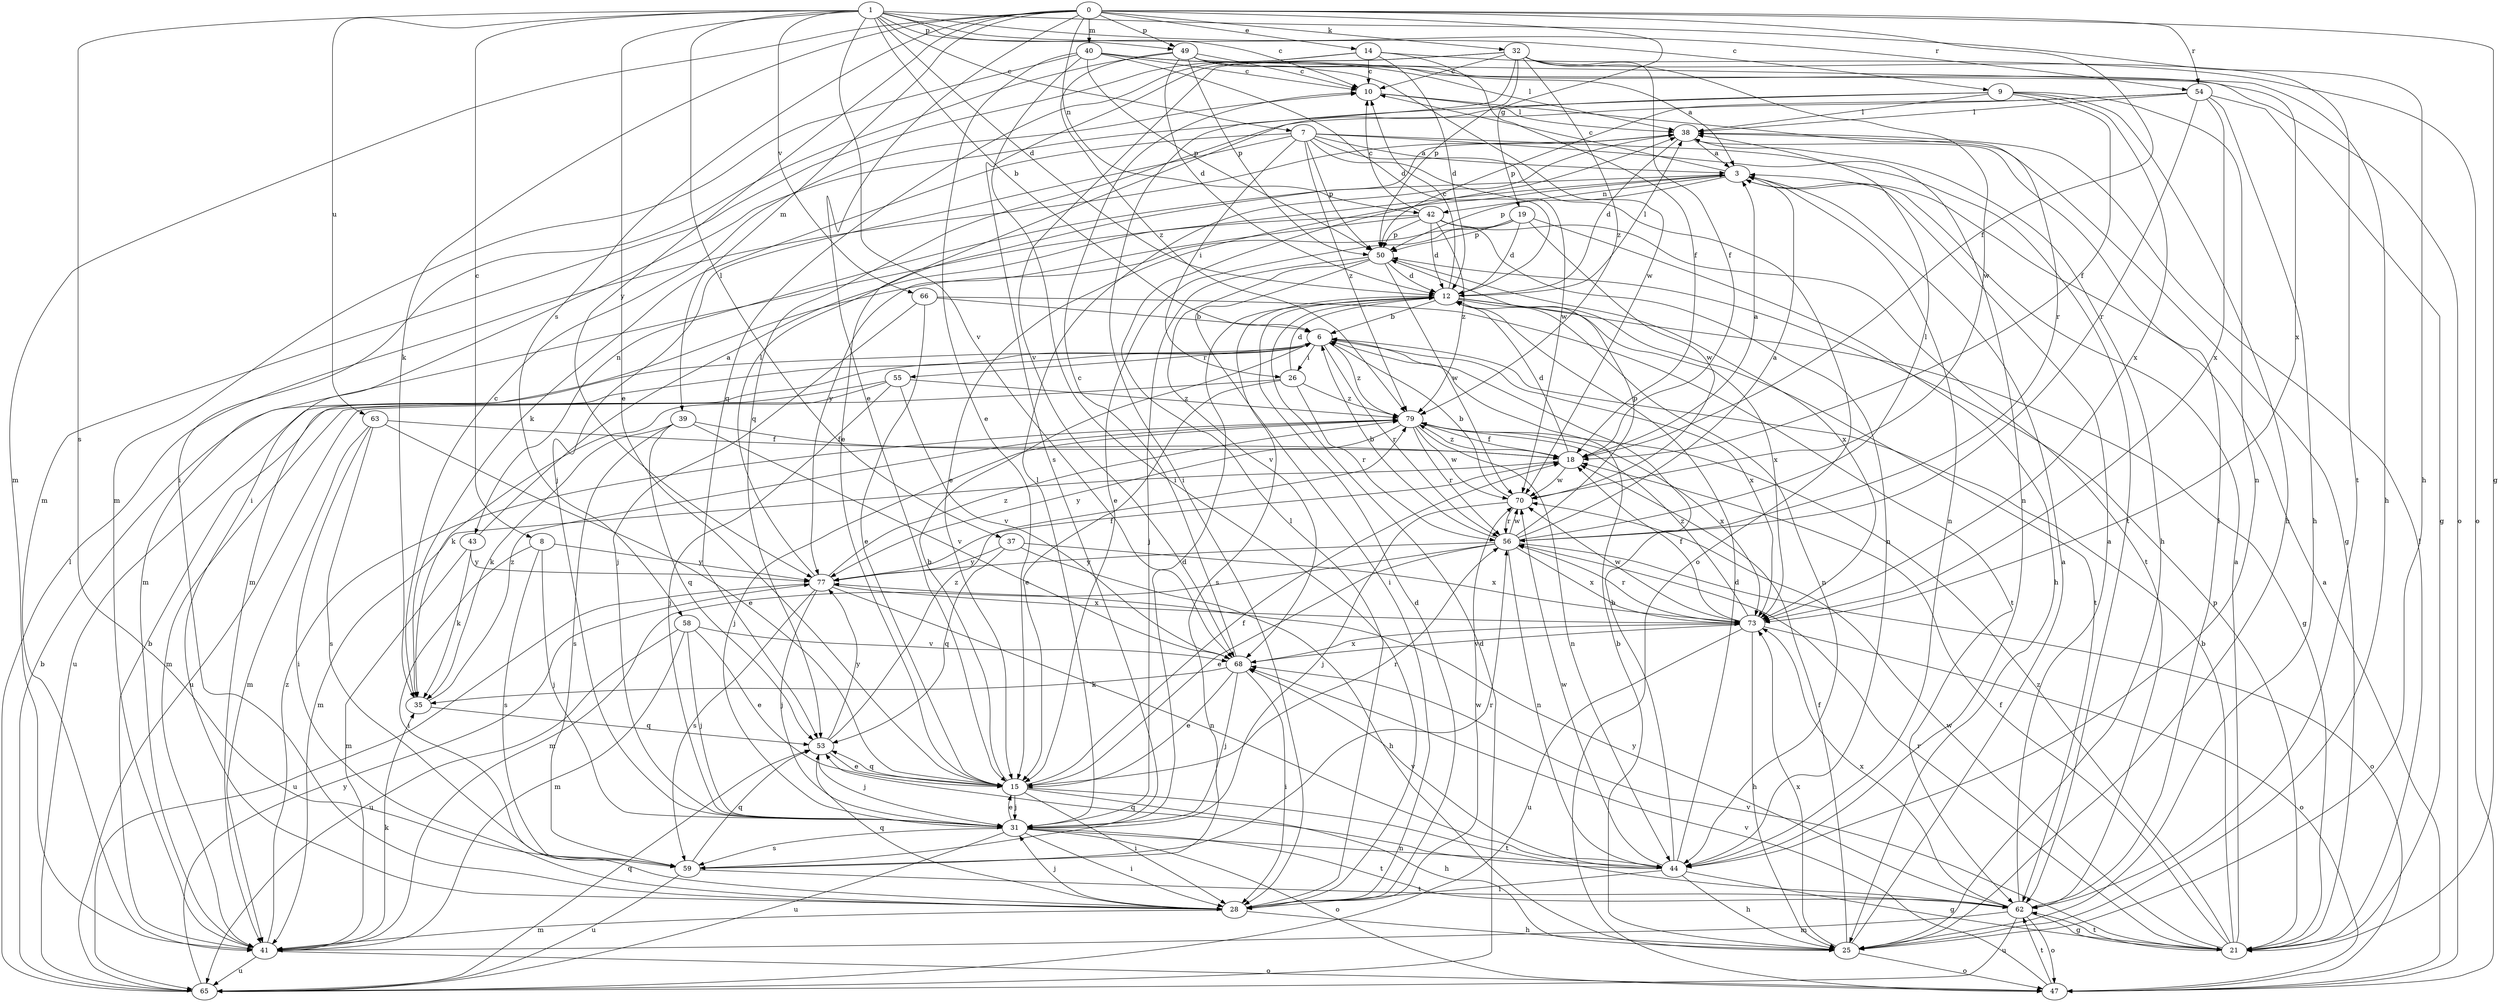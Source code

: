 strict digraph  {
0;
1;
3;
6;
7;
8;
9;
10;
12;
14;
15;
18;
19;
21;
25;
26;
28;
31;
32;
35;
37;
38;
39;
40;
41;
42;
43;
44;
47;
49;
50;
53;
54;
55;
56;
58;
59;
62;
63;
65;
66;
68;
70;
73;
77;
79;
0 -> 14  [label=e];
0 -> 15  [label=e];
0 -> 18  [label=f];
0 -> 19  [label=g];
0 -> 21  [label=g];
0 -> 32  [label=k];
0 -> 35  [label=k];
0 -> 39  [label=m];
0 -> 40  [label=m];
0 -> 41  [label=m];
0 -> 42  [label=n];
0 -> 49  [label=p];
0 -> 54  [label=r];
0 -> 58  [label=s];
0 -> 77  [label=y];
1 -> 6  [label=b];
1 -> 7  [label=c];
1 -> 8  [label=c];
1 -> 9  [label=c];
1 -> 10  [label=c];
1 -> 12  [label=d];
1 -> 15  [label=e];
1 -> 25  [label=h];
1 -> 37  [label=l];
1 -> 49  [label=p];
1 -> 54  [label=r];
1 -> 59  [label=s];
1 -> 63  [label=u];
1 -> 66  [label=v];
1 -> 68  [label=v];
3 -> 10  [label=c];
3 -> 15  [label=e];
3 -> 42  [label=n];
3 -> 43  [label=n];
3 -> 44  [label=n];
3 -> 50  [label=p];
6 -> 26  [label=i];
6 -> 55  [label=r];
6 -> 56  [label=r];
6 -> 65  [label=u];
6 -> 73  [label=x];
6 -> 79  [label=z];
7 -> 3  [label=a];
7 -> 26  [label=i];
7 -> 31  [label=j];
7 -> 35  [label=k];
7 -> 44  [label=n];
7 -> 47  [label=o];
7 -> 50  [label=p];
7 -> 62  [label=t];
7 -> 70  [label=w];
7 -> 79  [label=z];
8 -> 28  [label=i];
8 -> 31  [label=j];
8 -> 59  [label=s];
8 -> 77  [label=y];
9 -> 15  [label=e];
9 -> 18  [label=f];
9 -> 25  [label=h];
9 -> 28  [label=i];
9 -> 38  [label=l];
9 -> 44  [label=n];
9 -> 73  [label=x];
10 -> 38  [label=l];
10 -> 56  [label=r];
12 -> 6  [label=b];
12 -> 10  [label=c];
12 -> 21  [label=g];
12 -> 38  [label=l];
12 -> 44  [label=n];
12 -> 59  [label=s];
12 -> 62  [label=t];
12 -> 73  [label=x];
14 -> 10  [label=c];
14 -> 12  [label=d];
14 -> 18  [label=f];
14 -> 41  [label=m];
14 -> 47  [label=o];
14 -> 53  [label=q];
15 -> 6  [label=b];
15 -> 18  [label=f];
15 -> 25  [label=h];
15 -> 28  [label=i];
15 -> 31  [label=j];
15 -> 53  [label=q];
15 -> 56  [label=r];
15 -> 62  [label=t];
18 -> 3  [label=a];
18 -> 12  [label=d];
18 -> 41  [label=m];
18 -> 70  [label=w];
18 -> 79  [label=z];
19 -> 12  [label=d];
19 -> 15  [label=e];
19 -> 25  [label=h];
19 -> 41  [label=m];
19 -> 50  [label=p];
19 -> 70  [label=w];
21 -> 3  [label=a];
21 -> 6  [label=b];
21 -> 18  [label=f];
21 -> 38  [label=l];
21 -> 50  [label=p];
21 -> 56  [label=r];
21 -> 62  [label=t];
21 -> 68  [label=v];
21 -> 70  [label=w];
21 -> 79  [label=z];
25 -> 3  [label=a];
25 -> 6  [label=b];
25 -> 18  [label=f];
25 -> 47  [label=o];
25 -> 73  [label=x];
26 -> 12  [label=d];
26 -> 15  [label=e];
26 -> 56  [label=r];
26 -> 65  [label=u];
26 -> 79  [label=z];
28 -> 12  [label=d];
28 -> 25  [label=h];
28 -> 31  [label=j];
28 -> 38  [label=l];
28 -> 41  [label=m];
28 -> 53  [label=q];
28 -> 70  [label=w];
31 -> 12  [label=d];
31 -> 15  [label=e];
31 -> 28  [label=i];
31 -> 38  [label=l];
31 -> 44  [label=n];
31 -> 47  [label=o];
31 -> 59  [label=s];
31 -> 62  [label=t];
31 -> 65  [label=u];
32 -> 10  [label=c];
32 -> 18  [label=f];
32 -> 28  [label=i];
32 -> 50  [label=p];
32 -> 59  [label=s];
32 -> 62  [label=t];
32 -> 68  [label=v];
32 -> 70  [label=w];
32 -> 79  [label=z];
35 -> 10  [label=c];
35 -> 53  [label=q];
35 -> 79  [label=z];
37 -> 25  [label=h];
37 -> 53  [label=q];
37 -> 73  [label=x];
37 -> 77  [label=y];
38 -> 3  [label=a];
38 -> 12  [label=d];
38 -> 21  [label=g];
38 -> 25  [label=h];
39 -> 18  [label=f];
39 -> 35  [label=k];
39 -> 53  [label=q];
39 -> 59  [label=s];
39 -> 68  [label=v];
40 -> 10  [label=c];
40 -> 12  [label=d];
40 -> 15  [label=e];
40 -> 28  [label=i];
40 -> 38  [label=l];
40 -> 41  [label=m];
40 -> 47  [label=o];
40 -> 50  [label=p];
41 -> 6  [label=b];
41 -> 35  [label=k];
41 -> 47  [label=o];
41 -> 65  [label=u];
41 -> 79  [label=z];
42 -> 10  [label=c];
42 -> 12  [label=d];
42 -> 41  [label=m];
42 -> 44  [label=n];
42 -> 50  [label=p];
42 -> 62  [label=t];
42 -> 77  [label=y];
42 -> 79  [label=z];
43 -> 3  [label=a];
43 -> 35  [label=k];
43 -> 41  [label=m];
43 -> 77  [label=y];
44 -> 6  [label=b];
44 -> 12  [label=d];
44 -> 21  [label=g];
44 -> 25  [label=h];
44 -> 28  [label=i];
44 -> 53  [label=q];
44 -> 68  [label=v];
44 -> 70  [label=w];
47 -> 3  [label=a];
47 -> 62  [label=t];
47 -> 68  [label=v];
49 -> 3  [label=a];
49 -> 10  [label=c];
49 -> 12  [label=d];
49 -> 25  [label=h];
49 -> 28  [label=i];
49 -> 50  [label=p];
49 -> 70  [label=w];
49 -> 73  [label=x];
49 -> 79  [label=z];
50 -> 12  [label=d];
50 -> 28  [label=i];
50 -> 31  [label=j];
50 -> 68  [label=v];
50 -> 70  [label=w];
50 -> 73  [label=x];
53 -> 15  [label=e];
53 -> 31  [label=j];
53 -> 77  [label=y];
53 -> 79  [label=z];
54 -> 21  [label=g];
54 -> 25  [label=h];
54 -> 38  [label=l];
54 -> 50  [label=p];
54 -> 53  [label=q];
54 -> 56  [label=r];
54 -> 73  [label=x];
55 -> 31  [label=j];
55 -> 35  [label=k];
55 -> 41  [label=m];
55 -> 68  [label=v];
55 -> 79  [label=z];
56 -> 3  [label=a];
56 -> 6  [label=b];
56 -> 15  [label=e];
56 -> 38  [label=l];
56 -> 41  [label=m];
56 -> 44  [label=n];
56 -> 47  [label=o];
56 -> 50  [label=p];
56 -> 70  [label=w];
56 -> 73  [label=x];
56 -> 77  [label=y];
58 -> 15  [label=e];
58 -> 31  [label=j];
58 -> 41  [label=m];
58 -> 65  [label=u];
58 -> 68  [label=v];
59 -> 53  [label=q];
59 -> 56  [label=r];
59 -> 62  [label=t];
59 -> 65  [label=u];
62 -> 3  [label=a];
62 -> 21  [label=g];
62 -> 38  [label=l];
62 -> 41  [label=m];
62 -> 47  [label=o];
62 -> 65  [label=u];
62 -> 73  [label=x];
62 -> 77  [label=y];
63 -> 15  [label=e];
63 -> 18  [label=f];
63 -> 28  [label=i];
63 -> 41  [label=m];
63 -> 59  [label=s];
65 -> 6  [label=b];
65 -> 12  [label=d];
65 -> 38  [label=l];
65 -> 53  [label=q];
65 -> 77  [label=y];
66 -> 6  [label=b];
66 -> 15  [label=e];
66 -> 31  [label=j];
66 -> 62  [label=t];
68 -> 10  [label=c];
68 -> 15  [label=e];
68 -> 28  [label=i];
68 -> 31  [label=j];
68 -> 35  [label=k];
68 -> 73  [label=x];
70 -> 6  [label=b];
70 -> 31  [label=j];
70 -> 56  [label=r];
73 -> 18  [label=f];
73 -> 25  [label=h];
73 -> 47  [label=o];
73 -> 56  [label=r];
73 -> 65  [label=u];
73 -> 68  [label=v];
73 -> 70  [label=w];
73 -> 79  [label=z];
77 -> 18  [label=f];
77 -> 31  [label=j];
77 -> 38  [label=l];
77 -> 44  [label=n];
77 -> 59  [label=s];
77 -> 65  [label=u];
77 -> 73  [label=x];
77 -> 79  [label=z];
79 -> 18  [label=f];
79 -> 31  [label=j];
79 -> 44  [label=n];
79 -> 56  [label=r];
79 -> 70  [label=w];
79 -> 73  [label=x];
79 -> 77  [label=y];
}

